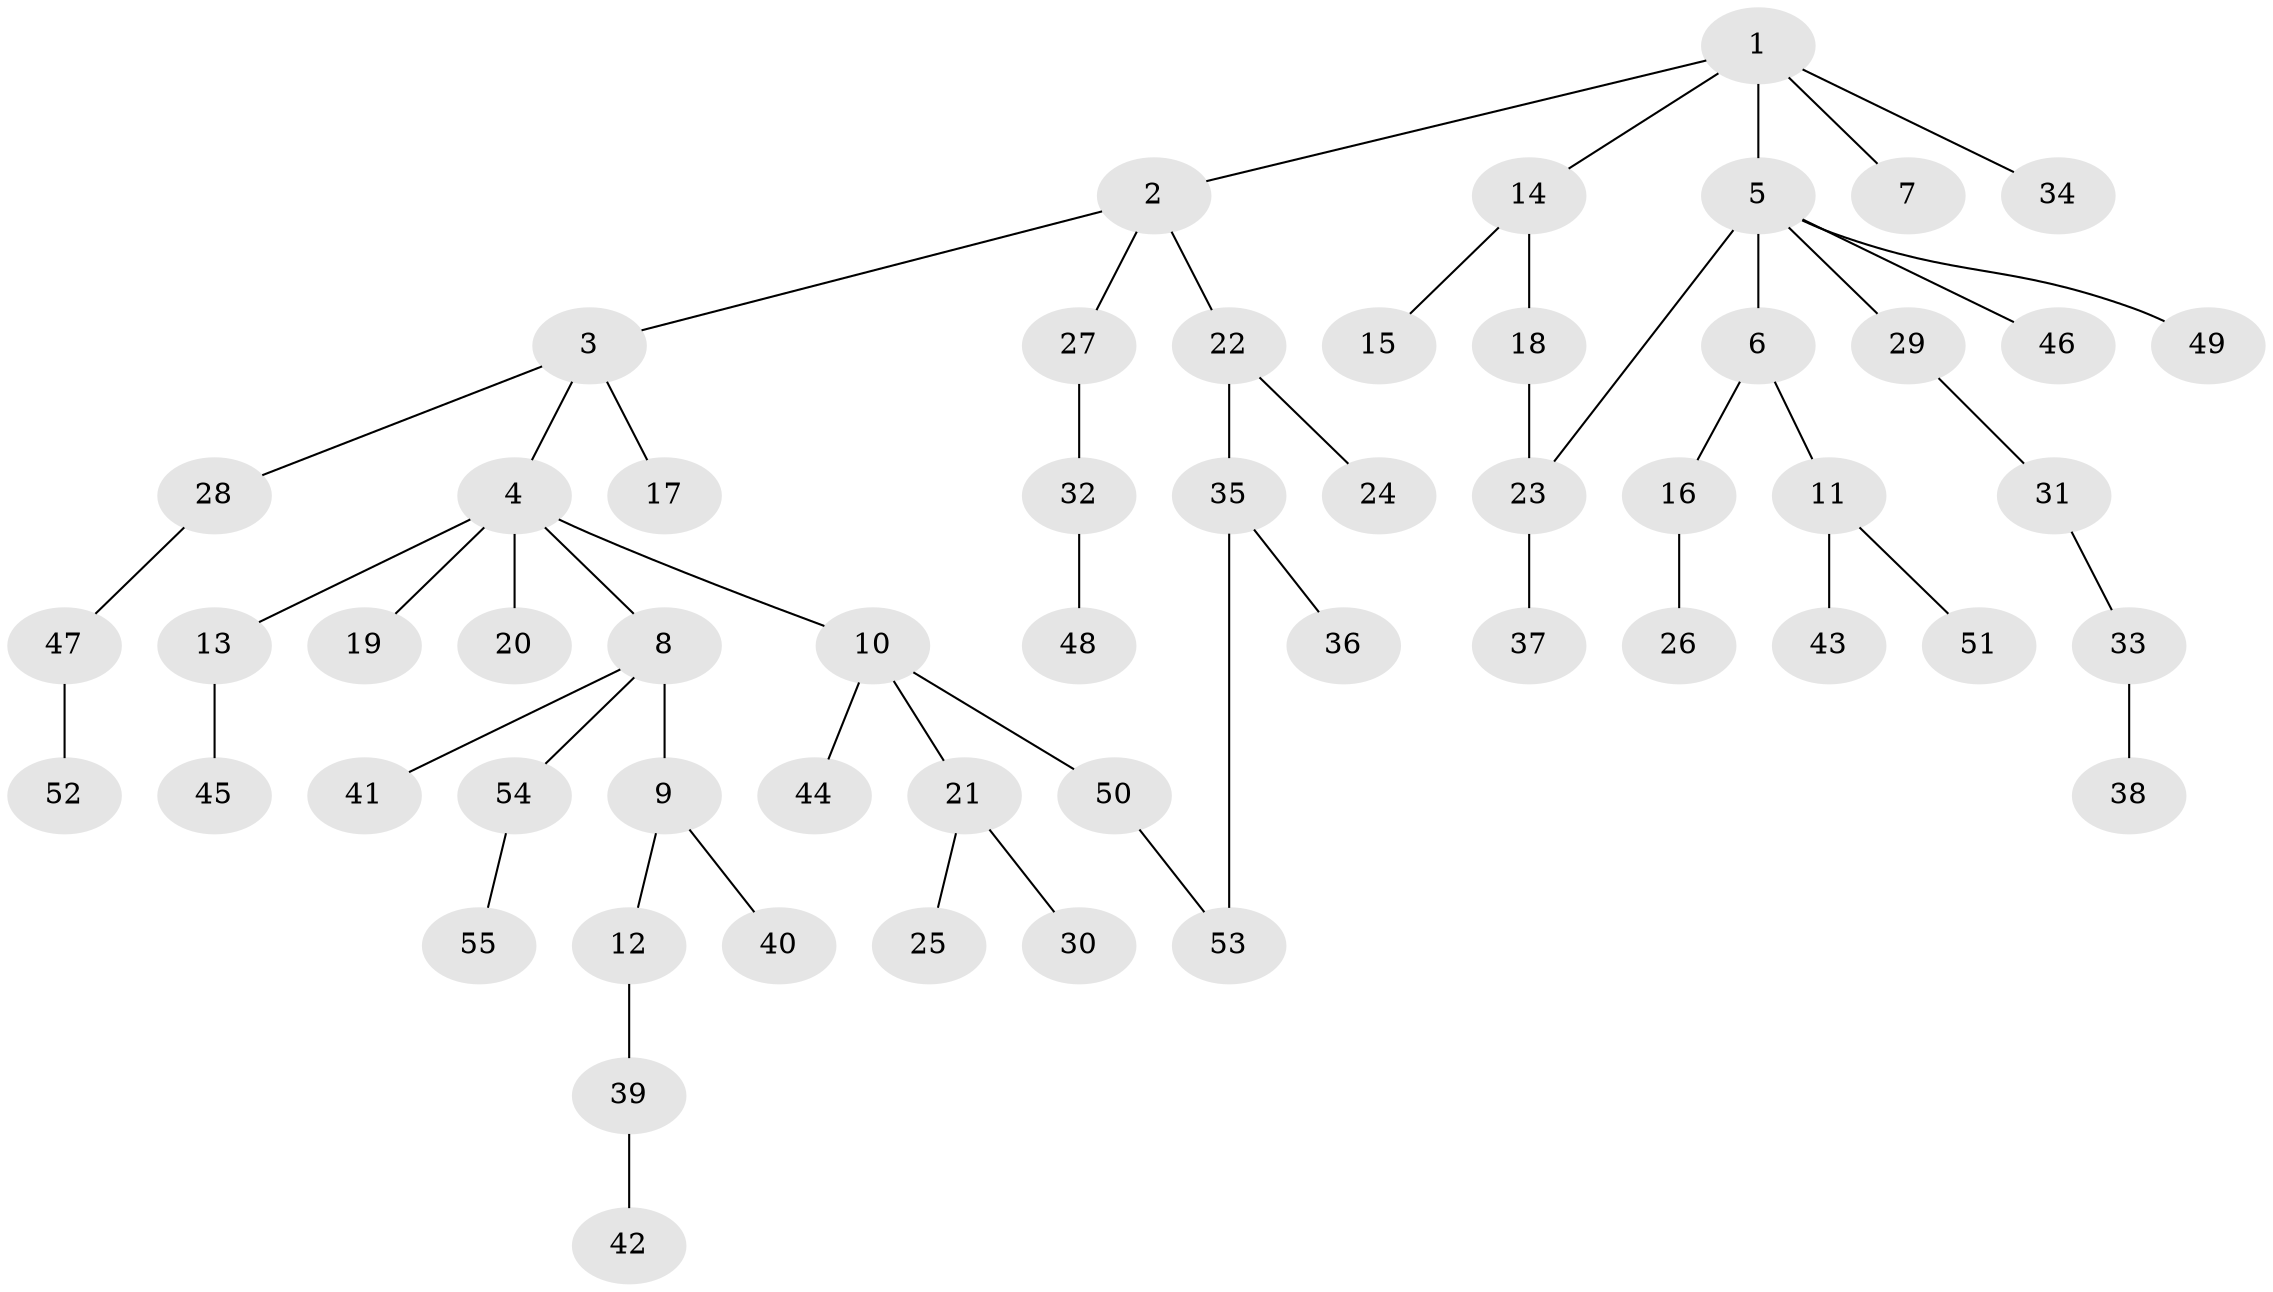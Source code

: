 // coarse degree distribution, {1: 0.5757575757575758, 5: 0.06060606060606061, 3: 0.030303030303030304, 2: 0.2727272727272727, 8: 0.06060606060606061}
// Generated by graph-tools (version 1.1) at 2025/45/03/04/25 21:45:51]
// undirected, 55 vertices, 56 edges
graph export_dot {
graph [start="1"]
  node [color=gray90,style=filled];
  1;
  2;
  3;
  4;
  5;
  6;
  7;
  8;
  9;
  10;
  11;
  12;
  13;
  14;
  15;
  16;
  17;
  18;
  19;
  20;
  21;
  22;
  23;
  24;
  25;
  26;
  27;
  28;
  29;
  30;
  31;
  32;
  33;
  34;
  35;
  36;
  37;
  38;
  39;
  40;
  41;
  42;
  43;
  44;
  45;
  46;
  47;
  48;
  49;
  50;
  51;
  52;
  53;
  54;
  55;
  1 -- 2;
  1 -- 5;
  1 -- 7;
  1 -- 14;
  1 -- 34;
  2 -- 3;
  2 -- 22;
  2 -- 27;
  3 -- 4;
  3 -- 17;
  3 -- 28;
  4 -- 8;
  4 -- 10;
  4 -- 13;
  4 -- 19;
  4 -- 20;
  5 -- 6;
  5 -- 29;
  5 -- 46;
  5 -- 49;
  5 -- 23;
  6 -- 11;
  6 -- 16;
  8 -- 9;
  8 -- 41;
  8 -- 54;
  9 -- 12;
  9 -- 40;
  10 -- 21;
  10 -- 44;
  10 -- 50;
  11 -- 43;
  11 -- 51;
  12 -- 39;
  13 -- 45;
  14 -- 15;
  14 -- 18;
  16 -- 26;
  18 -- 23;
  21 -- 25;
  21 -- 30;
  22 -- 24;
  22 -- 35;
  23 -- 37;
  27 -- 32;
  28 -- 47;
  29 -- 31;
  31 -- 33;
  32 -- 48;
  33 -- 38;
  35 -- 36;
  35 -- 53;
  39 -- 42;
  47 -- 52;
  50 -- 53;
  54 -- 55;
}
